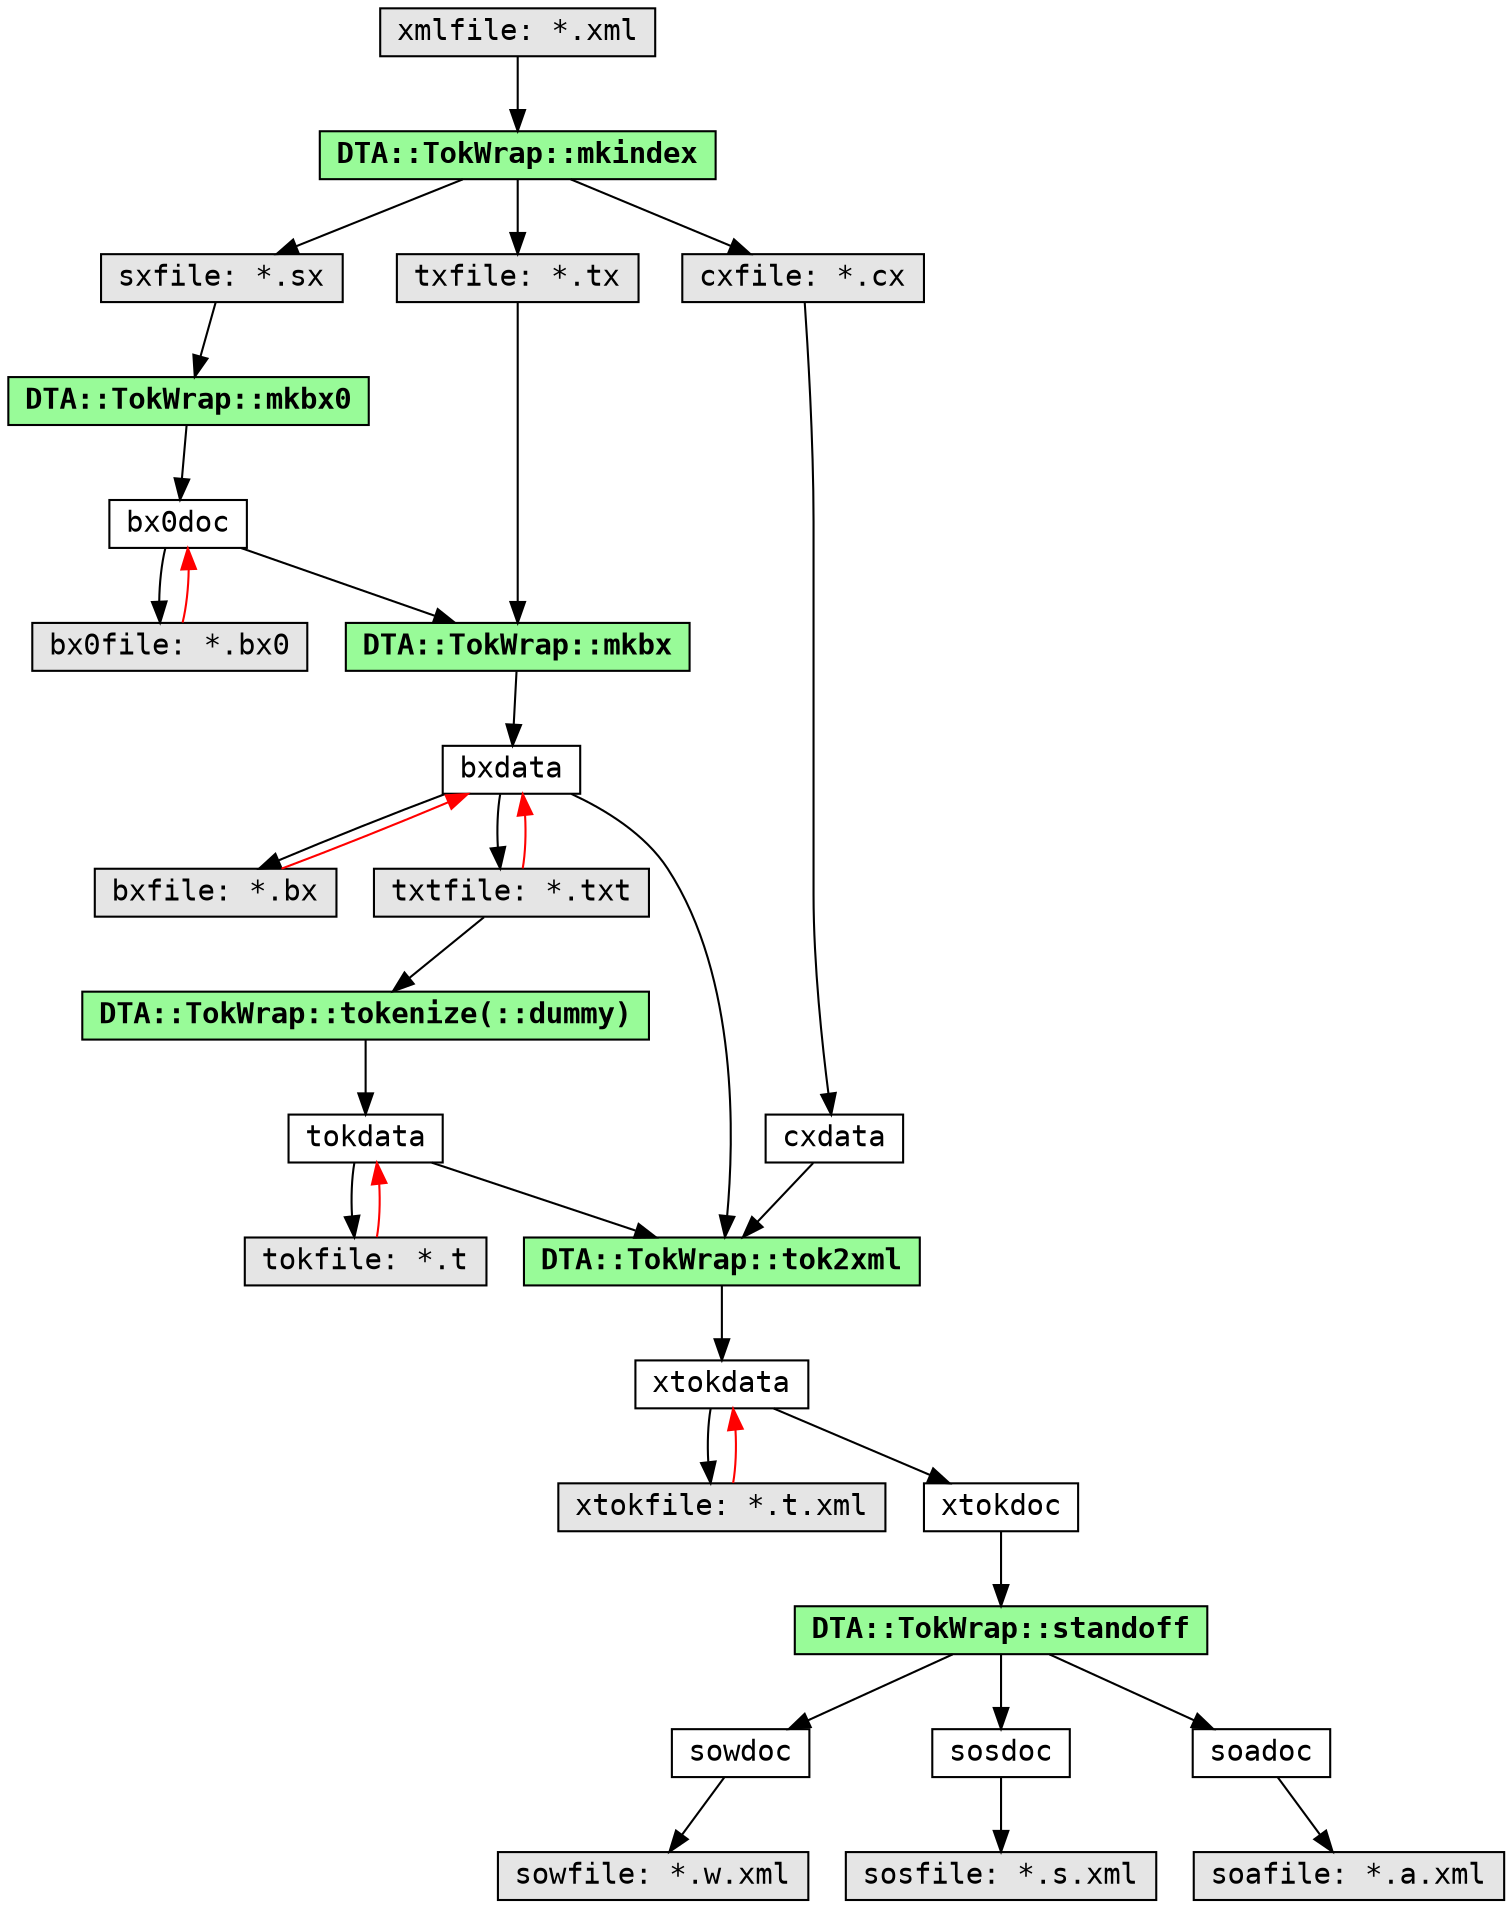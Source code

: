 /* -*- Mode: C -*- */
digraph dataflow {
  node [shape=rectangle,height=0.25,fontname="Courier"];
  edge [decorate=0,fontname="Courier"];

  xml [label="xmlfile: *.xml",shape=rectangle,style=filled,fillcolor=grey90];

  mkindex [label="DTA::TokWrap::mkindex",shape=rectangle,style=filled,fillcolor=PaleGreen,fontname="Courier-Bold"];
  xml -> mkindex;

  sxfile [label="sxfile: *.sx",shape=rectangle,style=filled,fillcolor=grey90];
  txfile [label="txfile: *.tx",shape=rectangle,style=filled,fillcolor=grey90];
  cxfile [label="cxfile: *.cx",shape=rectangle,style=filled,fillcolor=grey90];
  mkindex -> cxfile;
  mkindex -> sxfile;
  mkindex -> txfile;
  {rank=same; cxfile sxfile txfile}

  cxdata [label="cxdata"];
  cxfile -> cxdata;

  bx0doc [label="bx0doc"];
  mkbx0 [label="DTA::TokWrap::mkbx0",shape=rectangle,style=filled,fillcolor=PaleGreen,fontname="Courier-Bold"];
  sxfile -> mkbx0;
  mkbx0 -> bx0doc;

  bx0file [label="bx0file: *.bx0",shape=rectangle,style=filled,fillcolor=grey90];
  bx0doc -> bx0file;
  bx0file -> bx0doc [color=red];

  bxdata [label="bxdata"];
  mkbx [label="DTA::TokWrap::mkbx",shape=rectangle,style=filled,fillcolor=PaleGreen,fontname="Courier-Bold"];
  bx0doc -> mkbx;
  txfile -> mkbx;
  mkbx -> bxdata;
  //{rank=same; bxdata txtfile;}
  //{rank=same; mkbx bxfile;}

  bxfile [label="bxfile: *.bx",shape=rectangle,style=filled,fillcolor=grey90];
  txtfile [label="txtfile: *.txt",shape=rectangle,style=filled,fillcolor=grey90];
  bxdata -> bxfile;
  bxdata -> txtfile;
  bxfile -> bxdata [color=red];
  txtfile -> bxdata [color=red];
  //{rank=same; bxfile txtfile}

  tokdata [label="tokdata"];
  tokenize [label="DTA::TokWrap::tokenize(::dummy)",shape=rectangle,style=filled,fillcolor=PaleGreen,fontname="Courier-Bold",justify="left"];
  txtfile -> tokenize;
  tokenize -> tokdata;

  tokfile [label="tokfile: *.t",shape=rectangle,style=filled,fillcolor=grey90];
  tokdata -> tokfile;
  tokfile -> tokdata [color=red];
  //{rank=same; tokdata tokfile;}

  xtokdata [label="xtokdata"];
  xtokfile [label="xtokfile: *.t.xml",shape=rectangle,style=filled,fillcolor=grey90];
  xtokdoc  [label="xtokdoc"];
  xtokdata -> xtokfile;
  xtokfile -> xtokdata [color=red];
  xtokdata -> xtokdoc;
  //{rank=same; xtokdata xtokfile;}

  tok2xml [label="DTA::TokWrap::tok2xml",shape=rectangle,style=filled,fillcolor=PaleGreen,fontname="Courier-Bold"];
  tokdata -> tok2xml;
  bxdata  -> tok2xml;
  cxdata  -> tok2xml;
  tok2xml -> xtokdata;
  {rank=same; cxdata tokdata};

  standoff [label="DTA::TokWrap::standoff",shape=rectangle,style=filled,fillcolor=PaleGreen,fontname="Courier-Bold"];
  xtokdoc -> standoff;

  sowdoc [label="sowdoc"];
  standoff -> sowdoc;
  sowfile [label="sowfile: *.w.xml",shape=rectangle,style=filled,fillcolor=grey90];
  sowdoc -> sowfile;
  
  sosdoc [label="sosdoc"];
  standoff -> sosdoc;
  sosfile [label="sosfile: *.s.xml",shape=rectangle,style=filled,fillcolor=grey90];
  sosdoc -> sosfile;

  soadoc [label="soadoc"];
  standoff -> soadoc;
  soafile [label="soafile: *.a.xml",shape=rectangle,style=filled,fillcolor=grey90];
  soadoc -> soafile;
}
